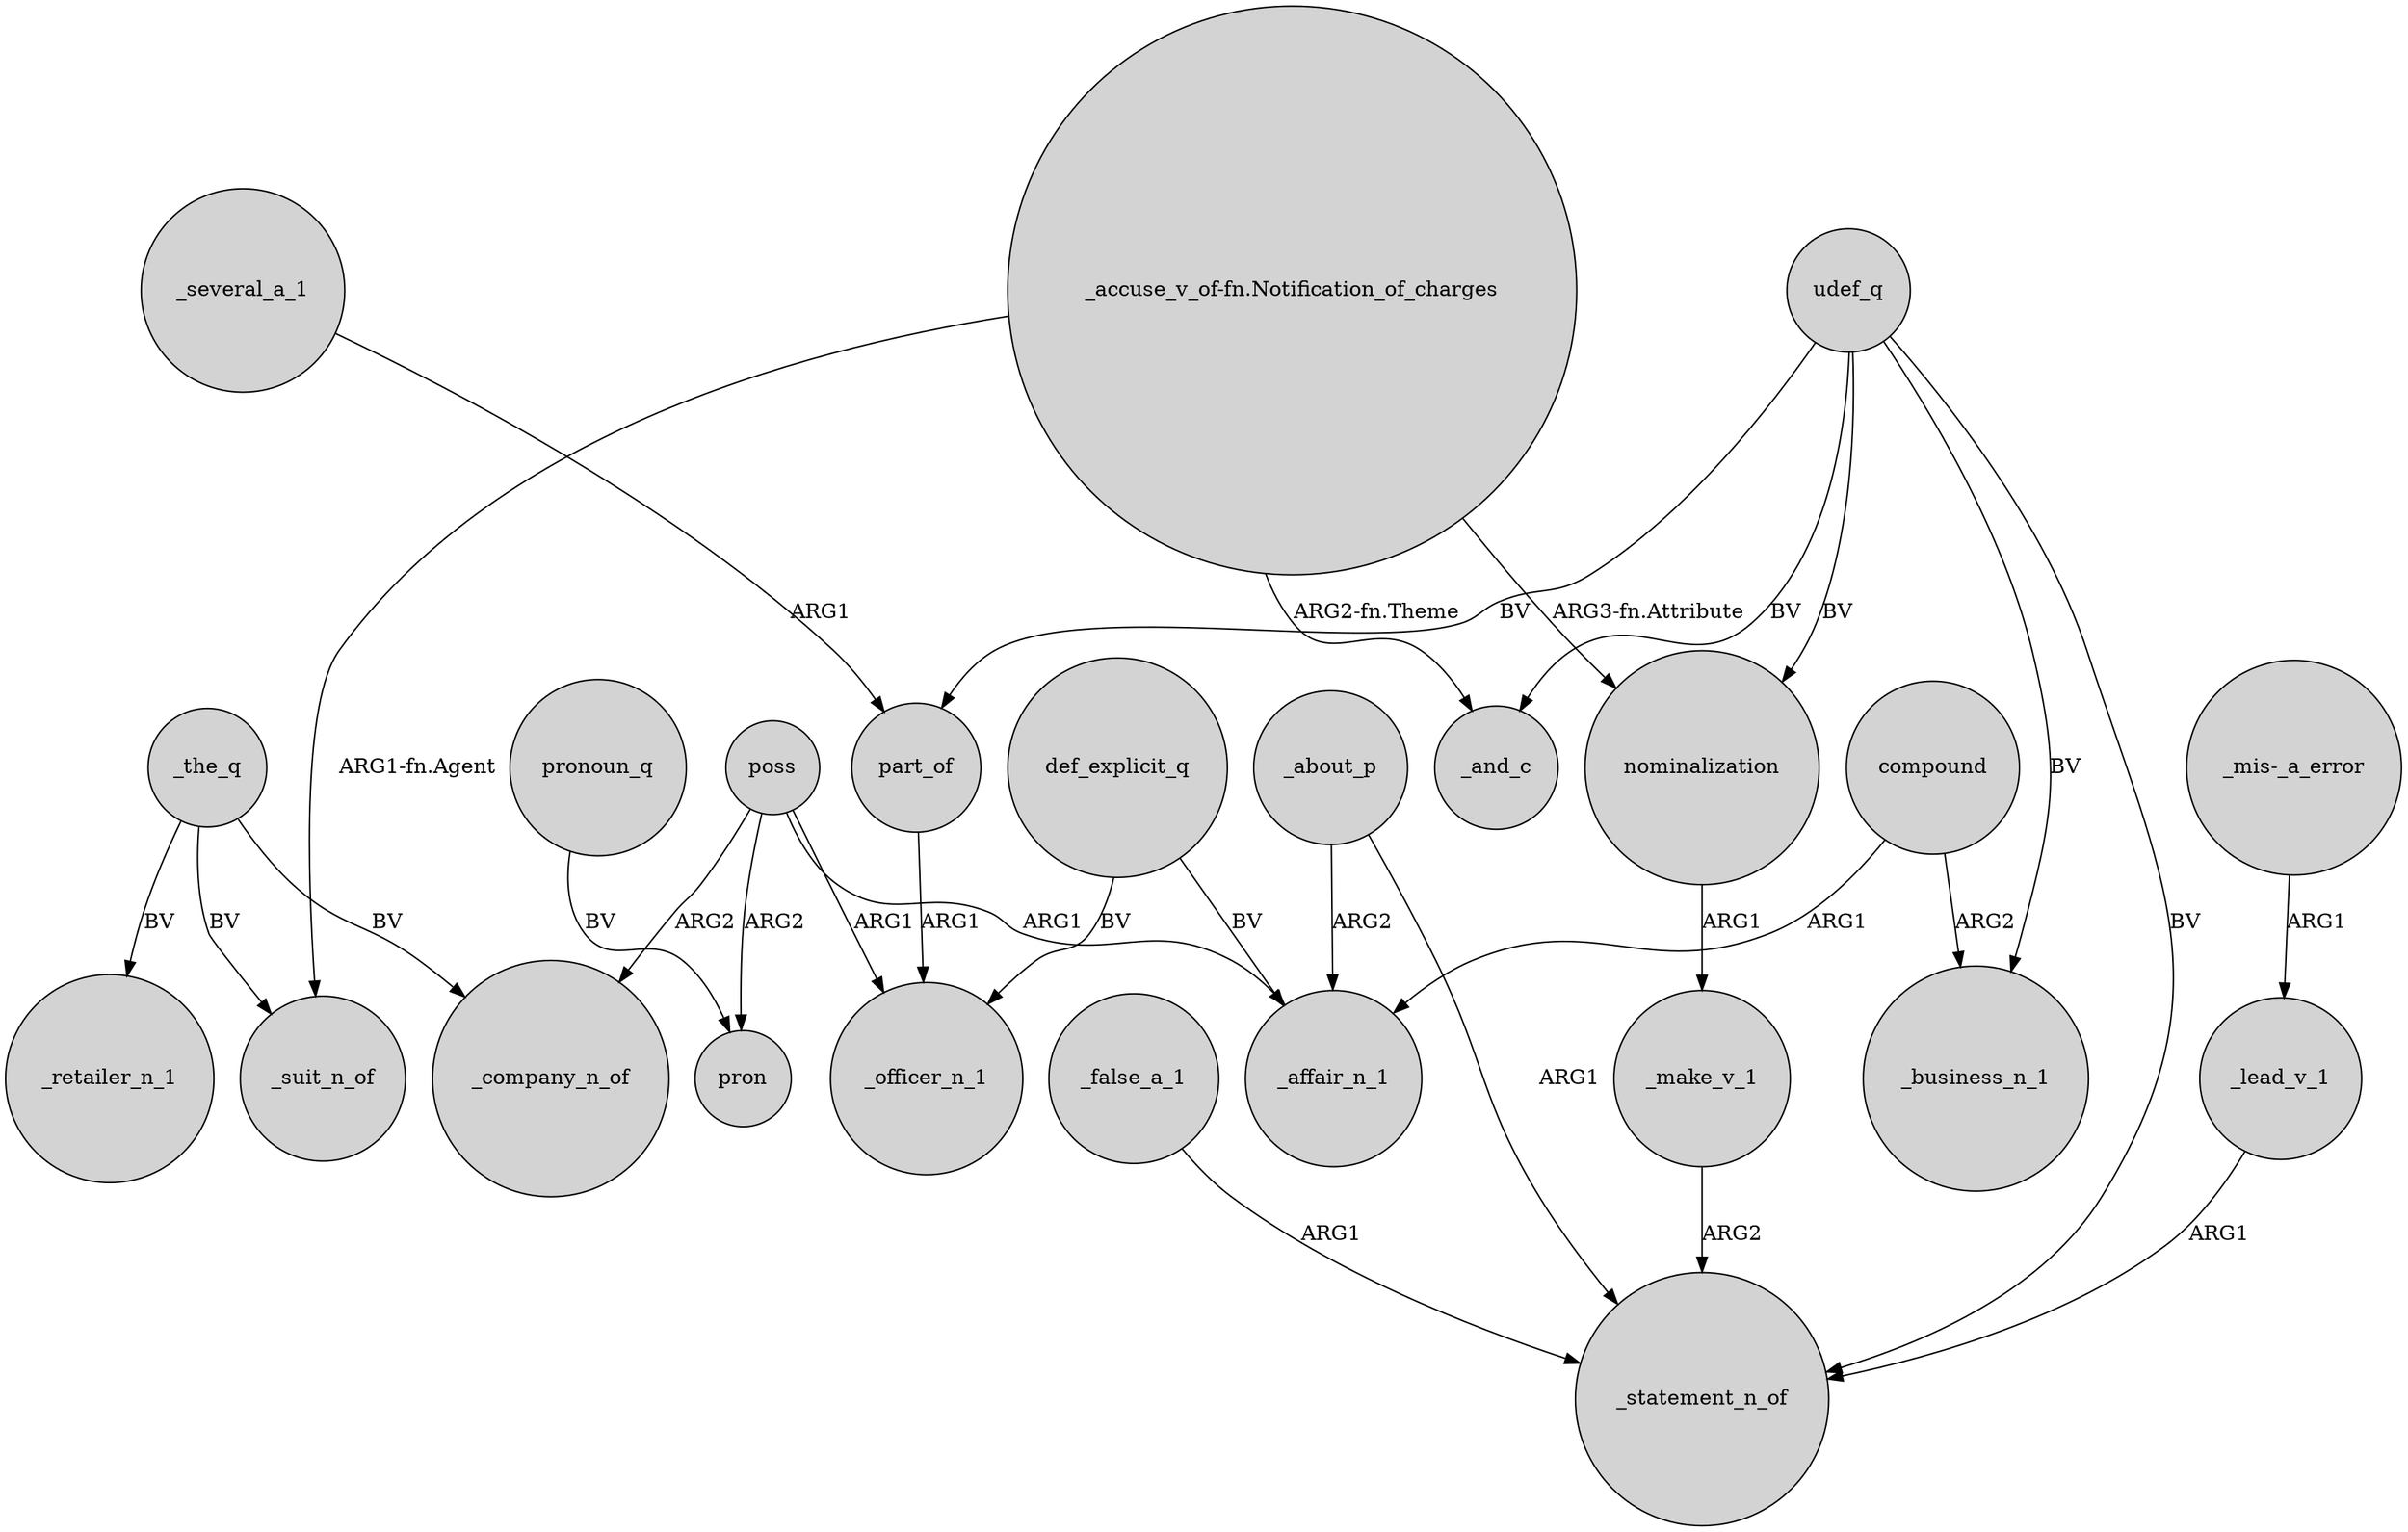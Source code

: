 digraph {
	node [shape=circle style=filled]
	udef_q -> part_of [label=BV]
	_false_a_1 -> _statement_n_of [label=ARG1]
	poss -> pron [label=ARG2]
	_about_p -> _statement_n_of [label=ARG1]
	_make_v_1 -> _statement_n_of [label=ARG2]
	_the_q -> _suit_n_of [label=BV]
	_the_q -> _retailer_n_1 [label=BV]
	nominalization -> _make_v_1 [label=ARG1]
	def_explicit_q -> _officer_n_1 [label=BV]
	_the_q -> _company_n_of [label=BV]
	pronoun_q -> pron [label=BV]
	part_of -> _officer_n_1 [label=ARG1]
	"_mis-_a_error" -> _lead_v_1 [label=ARG1]
	_lead_v_1 -> _statement_n_of [label=ARG1]
	"_accuse_v_of-fn.Notification_of_charges" -> _suit_n_of [label="ARG1-fn.Agent"]
	def_explicit_q -> _affair_n_1 [label=BV]
	udef_q -> _statement_n_of [label=BV]
	compound -> _business_n_1 [label=ARG2]
	udef_q -> nominalization [label=BV]
	_about_p -> _affair_n_1 [label=ARG2]
	poss -> _affair_n_1 [label=ARG1]
	udef_q -> _business_n_1 [label=BV]
	poss -> _company_n_of [label=ARG2]
	compound -> _affair_n_1 [label=ARG1]
	poss -> _officer_n_1 [label=ARG1]
	udef_q -> _and_c [label=BV]
	"_accuse_v_of-fn.Notification_of_charges" -> _and_c [label="ARG2-fn.Theme"]
	"_accuse_v_of-fn.Notification_of_charges" -> nominalization [label="ARG3-fn.Attribute"]
	_several_a_1 -> part_of [label=ARG1]
}
